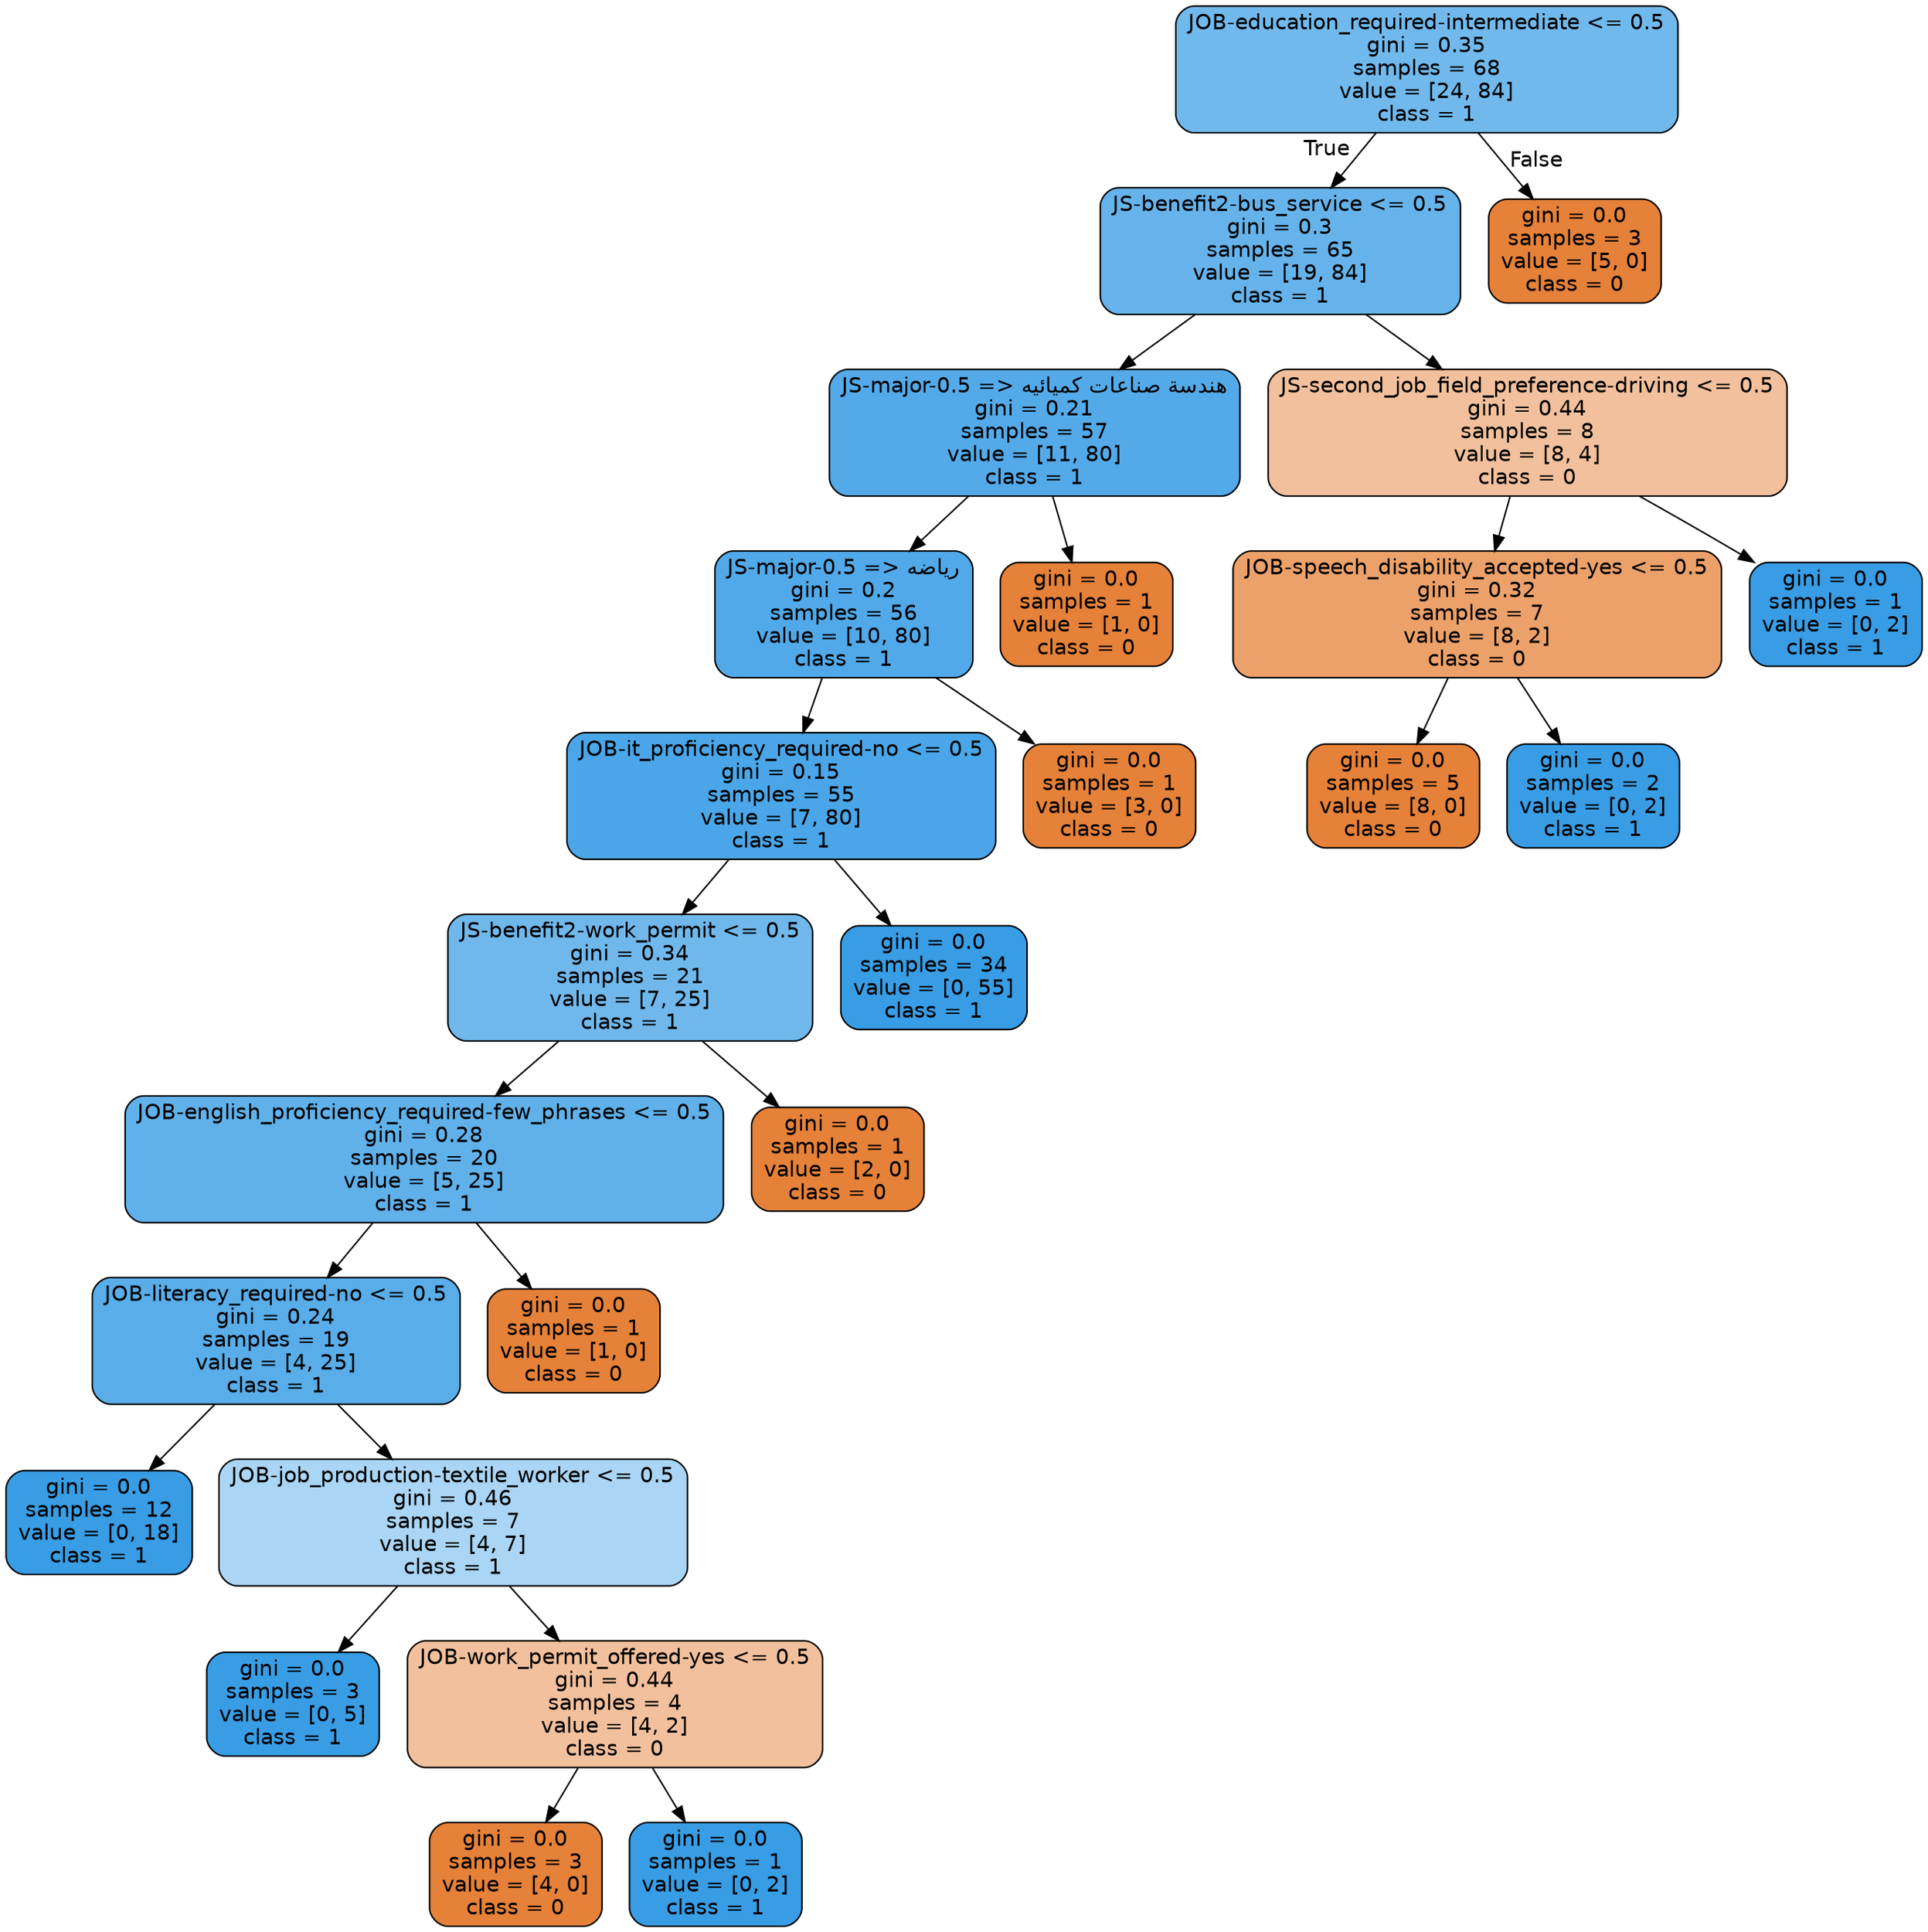 digraph Tree {
node [shape=box, style="filled, rounded", color="black", fontname=helvetica] ;
edge [fontname=helvetica] ;
0 [label="JOB-education_required-intermediate <= 0.5\ngini = 0.35\nsamples = 68\nvalue = [24, 84]\nclass = 1", fillcolor="#399de5b6"] ;
1 [label="JS-benefit2-bus_service <= 0.5\ngini = 0.3\nsamples = 65\nvalue = [19, 84]\nclass = 1", fillcolor="#399de5c5"] ;
0 -> 1 [labeldistance=2.5, labelangle=45, headlabel="True"] ;
2 [label="JS-major-هندسة صناعات كميائيه <= 0.5\ngini = 0.21\nsamples = 57\nvalue = [11, 80]\nclass = 1", fillcolor="#399de5dc"] ;
1 -> 2 ;
3 [label="JS-major-رياضه <= 0.5\ngini = 0.2\nsamples = 56\nvalue = [10, 80]\nclass = 1", fillcolor="#399de5df"] ;
2 -> 3 ;
4 [label="JOB-it_proficiency_required-no <= 0.5\ngini = 0.15\nsamples = 55\nvalue = [7, 80]\nclass = 1", fillcolor="#399de5e9"] ;
3 -> 4 ;
5 [label="JS-benefit2-work_permit <= 0.5\ngini = 0.34\nsamples = 21\nvalue = [7, 25]\nclass = 1", fillcolor="#399de5b8"] ;
4 -> 5 ;
6 [label="JOB-english_proficiency_required-few_phrases <= 0.5\ngini = 0.28\nsamples = 20\nvalue = [5, 25]\nclass = 1", fillcolor="#399de5cc"] ;
5 -> 6 ;
7 [label="JOB-literacy_required-no <= 0.5\ngini = 0.24\nsamples = 19\nvalue = [4, 25]\nclass = 1", fillcolor="#399de5d6"] ;
6 -> 7 ;
8 [label="gini = 0.0\nsamples = 12\nvalue = [0, 18]\nclass = 1", fillcolor="#399de5ff"] ;
7 -> 8 ;
9 [label="JOB-job_production-textile_worker <= 0.5\ngini = 0.46\nsamples = 7\nvalue = [4, 7]\nclass = 1", fillcolor="#399de56d"] ;
7 -> 9 ;
10 [label="gini = 0.0\nsamples = 3\nvalue = [0, 5]\nclass = 1", fillcolor="#399de5ff"] ;
9 -> 10 ;
11 [label="JOB-work_permit_offered-yes <= 0.5\ngini = 0.44\nsamples = 4\nvalue = [4, 2]\nclass = 0", fillcolor="#e581397f"] ;
9 -> 11 ;
12 [label="gini = 0.0\nsamples = 3\nvalue = [4, 0]\nclass = 0", fillcolor="#e58139ff"] ;
11 -> 12 ;
13 [label="gini = 0.0\nsamples = 1\nvalue = [0, 2]\nclass = 1", fillcolor="#399de5ff"] ;
11 -> 13 ;
14 [label="gini = 0.0\nsamples = 1\nvalue = [1, 0]\nclass = 0", fillcolor="#e58139ff"] ;
6 -> 14 ;
15 [label="gini = 0.0\nsamples = 1\nvalue = [2, 0]\nclass = 0", fillcolor="#e58139ff"] ;
5 -> 15 ;
16 [label="gini = 0.0\nsamples = 34\nvalue = [0, 55]\nclass = 1", fillcolor="#399de5ff"] ;
4 -> 16 ;
17 [label="gini = 0.0\nsamples = 1\nvalue = [3, 0]\nclass = 0", fillcolor="#e58139ff"] ;
3 -> 17 ;
18 [label="gini = 0.0\nsamples = 1\nvalue = [1, 0]\nclass = 0", fillcolor="#e58139ff"] ;
2 -> 18 ;
19 [label="JS-second_job_field_preference-driving <= 0.5\ngini = 0.44\nsamples = 8\nvalue = [8, 4]\nclass = 0", fillcolor="#e581397f"] ;
1 -> 19 ;
20 [label="JOB-speech_disability_accepted-yes <= 0.5\ngini = 0.32\nsamples = 7\nvalue = [8, 2]\nclass = 0", fillcolor="#e58139bf"] ;
19 -> 20 ;
21 [label="gini = 0.0\nsamples = 5\nvalue = [8, 0]\nclass = 0", fillcolor="#e58139ff"] ;
20 -> 21 ;
22 [label="gini = 0.0\nsamples = 2\nvalue = [0, 2]\nclass = 1", fillcolor="#399de5ff"] ;
20 -> 22 ;
23 [label="gini = 0.0\nsamples = 1\nvalue = [0, 2]\nclass = 1", fillcolor="#399de5ff"] ;
19 -> 23 ;
24 [label="gini = 0.0\nsamples = 3\nvalue = [5, 0]\nclass = 0", fillcolor="#e58139ff"] ;
0 -> 24 [labeldistance=2.5, labelangle=-45, headlabel="False"] ;
}